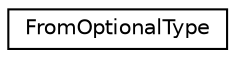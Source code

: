 digraph "Graphical Class Hierarchy"
{
  edge [fontname="Helvetica",fontsize="10",labelfontname="Helvetica",labelfontsize="10"];
  node [fontname="Helvetica",fontsize="10",shape=record];
  rankdir="LR";
  Node0 [label="FromOptionalType",height=0.2,width=0.4,color="black", fillcolor="white", style="filled",URL="$struct_from_optional_type.html"];
}
